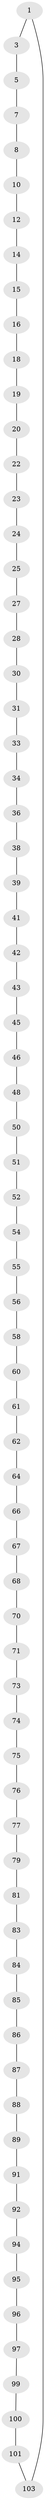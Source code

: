 // original degree distribution, {2: 1.0}
// Generated by graph-tools (version 1.1) at 2025/11/02/27/25 16:11:41]
// undirected, 72 vertices, 72 edges
graph export_dot {
graph [start="1"]
  node [color=gray90,style=filled];
  1 [super="+2"];
  3 [super="+4"];
  5 [super="+6"];
  7;
  8 [super="+9"];
  10 [super="+11"];
  12 [super="+13"];
  14;
  15;
  16 [super="+17"];
  18;
  19;
  20 [super="+21"];
  22;
  23;
  24;
  25 [super="+26"];
  27;
  28 [super="+29"];
  30;
  31 [super="+32"];
  33;
  34 [super="+35"];
  36 [super="+37"];
  38;
  39 [super="+40"];
  41;
  42;
  43 [super="+44"];
  45;
  46 [super="+47"];
  48 [super="+49"];
  50;
  51;
  52 [super="+53"];
  54;
  55;
  56 [super="+57"];
  58 [super="+59"];
  60;
  61;
  62 [super="+63"];
  64 [super="+65"];
  66;
  67;
  68 [super="+69"];
  70;
  71 [super="+72"];
  73;
  74;
  75;
  76;
  77 [super="+78"];
  79 [super="+80"];
  81 [super="+82"];
  83;
  84;
  85;
  86;
  87;
  88;
  89 [super="+90"];
  91;
  92 [super="+93"];
  94;
  95;
  96;
  97 [super="+98"];
  99;
  100;
  101 [super="+102"];
  103;
  1 -- 103;
  1 -- 3;
  3 -- 5;
  5 -- 7;
  7 -- 8;
  8 -- 10;
  10 -- 12;
  12 -- 14;
  14 -- 15;
  15 -- 16;
  16 -- 18;
  18 -- 19;
  19 -- 20;
  20 -- 22;
  22 -- 23;
  23 -- 24;
  24 -- 25;
  25 -- 27;
  27 -- 28;
  28 -- 30;
  30 -- 31;
  31 -- 33;
  33 -- 34;
  34 -- 36;
  36 -- 38;
  38 -- 39;
  39 -- 41;
  41 -- 42;
  42 -- 43;
  43 -- 45;
  45 -- 46;
  46 -- 48;
  48 -- 50;
  50 -- 51;
  51 -- 52;
  52 -- 54;
  54 -- 55;
  55 -- 56;
  56 -- 58;
  58 -- 60;
  60 -- 61;
  61 -- 62;
  62 -- 64;
  64 -- 66;
  66 -- 67;
  67 -- 68;
  68 -- 70;
  70 -- 71;
  71 -- 73;
  73 -- 74;
  74 -- 75;
  75 -- 76;
  76 -- 77;
  77 -- 79;
  79 -- 81;
  81 -- 83;
  83 -- 84;
  84 -- 85;
  85 -- 86;
  86 -- 87;
  87 -- 88;
  88 -- 89;
  89 -- 91;
  91 -- 92;
  92 -- 94;
  94 -- 95;
  95 -- 96;
  96 -- 97;
  97 -- 99;
  99 -- 100;
  100 -- 101;
  101 -- 103;
}
